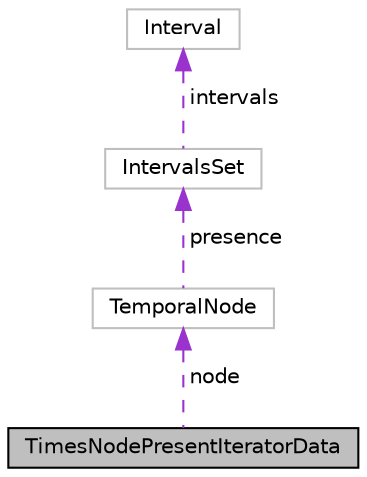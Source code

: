 digraph "TimesNodePresentIteratorData"
{
 // LATEX_PDF_SIZE
  edge [fontname="Helvetica",fontsize="10",labelfontname="Helvetica",labelfontsize="10"];
  node [fontname="Helvetica",fontsize="10",shape=record];
  Node1 [label="TimesNodePresentIteratorData",height=0.2,width=0.4,color="black", fillcolor="grey75", style="filled", fontcolor="black",tooltip=" "];
  Node2 -> Node1 [dir="back",color="darkorchid3",fontsize="10",style="dashed",label=" node" ];
  Node2 [label="TemporalNode",height=0.2,width=0.4,color="grey75", fillcolor="white", style="filled",URL="$structTemporalNode.html",tooltip=" "];
  Node3 -> Node2 [dir="back",color="darkorchid3",fontsize="10",style="dashed",label=" presence" ];
  Node3 [label="IntervalsSet",height=0.2,width=0.4,color="grey75", fillcolor="white", style="filled",URL="$structIntervalsSet.html",tooltip=" "];
  Node4 -> Node3 [dir="back",color="darkorchid3",fontsize="10",style="dashed",label=" intervals" ];
  Node4 [label="Interval",height=0.2,width=0.4,color="grey75", fillcolor="white", style="filled",URL="$structInterval.html",tooltip=" "];
}

